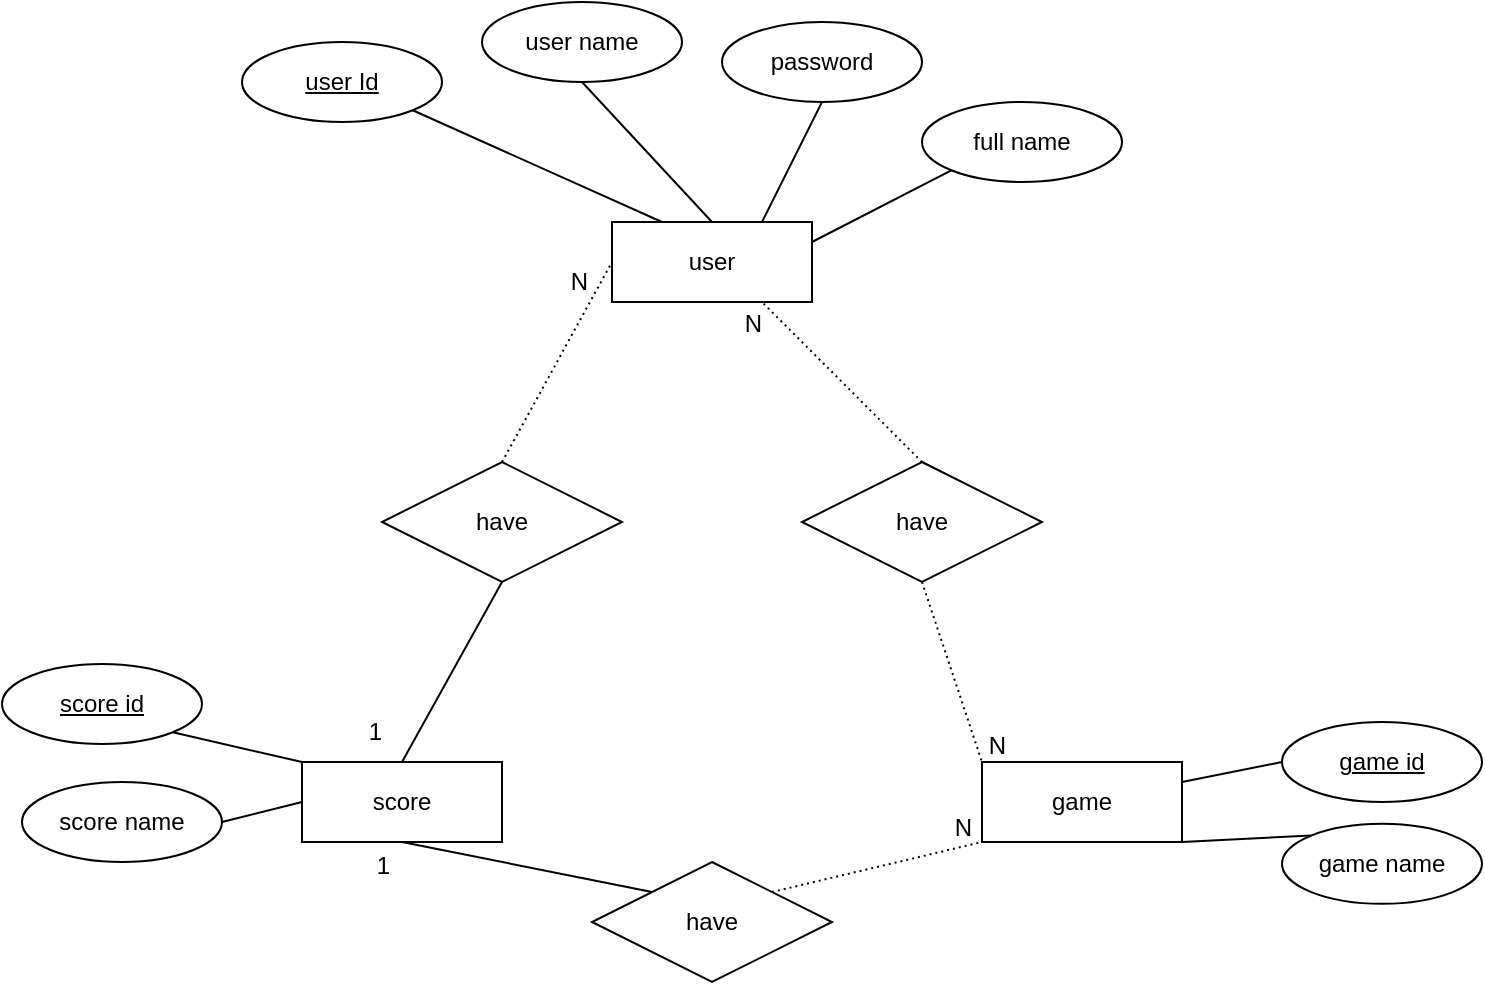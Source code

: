 <mxfile><diagram id="dY0BCQ1CerN_3FXadYJK" name="Page-1"><mxGraphModel dx="1242" dy="587" grid="1" gridSize="10" guides="1" tooltips="1" connect="1" arrows="1" fold="1" page="1" pageScale="1" pageWidth="850" pageHeight="1100" math="0" shadow="0"><root><mxCell id="0"/><mxCell id="1" parent="0"/><mxCell id="2" value="user" style="whiteSpace=wrap;html=1;align=center;" parent="1" vertex="1"><mxGeometry x="315" y="130" width="100" height="40" as="geometry"/></mxCell><mxCell id="4" value="user Id" style="ellipse;whiteSpace=wrap;html=1;align=center;fontStyle=4;" parent="1" vertex="1"><mxGeometry x="130" y="40" width="100" height="40" as="geometry"/></mxCell><mxCell id="5" value="user name" style="ellipse;whiteSpace=wrap;html=1;align=center;" parent="1" vertex="1"><mxGeometry x="250" y="20" width="100" height="40" as="geometry"/></mxCell><mxCell id="6" value="password" style="ellipse;whiteSpace=wrap;html=1;align=center;" parent="1" vertex="1"><mxGeometry x="370" y="30" width="100" height="40" as="geometry"/></mxCell><mxCell id="7" value="full name" style="ellipse;whiteSpace=wrap;html=1;align=center;" parent="1" vertex="1"><mxGeometry x="470" y="70" width="100" height="40" as="geometry"/></mxCell><mxCell id="8" value="game" style="whiteSpace=wrap;html=1;align=center;" parent="1" vertex="1"><mxGeometry x="500" y="400" width="100" height="40" as="geometry"/></mxCell><mxCell id="9" value="game name" style="ellipse;whiteSpace=wrap;html=1;align=center;" parent="1" vertex="1"><mxGeometry x="650" y="430.92" width="100" height="40" as="geometry"/></mxCell><mxCell id="10" value="game id" style="ellipse;whiteSpace=wrap;html=1;align=center;fontStyle=4;" parent="1" vertex="1"><mxGeometry x="650" y="380" width="100" height="40" as="geometry"/></mxCell><mxCell id="11" value="score" style="whiteSpace=wrap;html=1;align=center;" parent="1" vertex="1"><mxGeometry x="160" y="400" width="100" height="40" as="geometry"/></mxCell><mxCell id="12" value="score id" style="ellipse;whiteSpace=wrap;html=1;align=center;fontStyle=4;" parent="1" vertex="1"><mxGeometry x="10.0" y="351" width="100" height="40" as="geometry"/></mxCell><mxCell id="13" value="score name" style="ellipse;whiteSpace=wrap;html=1;align=center;" parent="1" vertex="1"><mxGeometry x="20" y="410" width="100" height="40" as="geometry"/></mxCell><mxCell id="14" value="have" style="shape=rhombus;perimeter=rhombusPerimeter;whiteSpace=wrap;html=1;align=center;" parent="1" vertex="1"><mxGeometry x="410" y="250" width="120" height="60" as="geometry"/></mxCell><mxCell id="24" value="" style="endArrow=none;html=1;rounded=0;exitX=1;exitY=0.25;exitDx=0;exitDy=0;entryX=0;entryY=1;entryDx=0;entryDy=0;" parent="1" source="2" target="7" edge="1"><mxGeometry relative="1" as="geometry"><mxPoint x="410" y="350" as="sourcePoint"/><mxPoint x="570" y="350" as="targetPoint"/></mxGeometry></mxCell><mxCell id="25" value="" style="endArrow=none;html=1;rounded=0;exitX=0.75;exitY=0;exitDx=0;exitDy=0;entryX=0.5;entryY=1;entryDx=0;entryDy=0;" parent="1" source="2" target="6" edge="1"><mxGeometry relative="1" as="geometry"><mxPoint x="467.68" y="270" as="sourcePoint"/><mxPoint x="532.325" y="295.858" as="targetPoint"/></mxGeometry></mxCell><mxCell id="26" value="" style="endArrow=none;html=1;rounded=0;exitX=0.5;exitY=1;exitDx=0;exitDy=0;entryX=0.5;entryY=0;entryDx=0;entryDy=0;" parent="1" source="5" target="2" edge="1"><mxGeometry relative="1" as="geometry"><mxPoint x="410" y="220" as="sourcePoint"/><mxPoint x="474.645" y="245.858" as="targetPoint"/></mxGeometry></mxCell><mxCell id="27" value="" style="endArrow=none;html=1;rounded=0;exitX=1;exitY=1;exitDx=0;exitDy=0;entryX=0.25;entryY=0;entryDx=0;entryDy=0;" parent="1" source="4" target="2" edge="1"><mxGeometry relative="1" as="geometry"><mxPoint x="335.36" y="230" as="sourcePoint"/><mxPoint x="400.005" y="255.858" as="targetPoint"/></mxGeometry></mxCell><mxCell id="28" value="" style="endArrow=none;html=1;rounded=0;exitX=1;exitY=0.25;exitDx=0;exitDy=0;entryX=0;entryY=0.5;entryDx=0;entryDy=0;" parent="1" source="8" target="10" edge="1"><mxGeometry relative="1" as="geometry"><mxPoint x="510" y="340" as="sourcePoint"/><mxPoint x="574.645" y="365.858" as="targetPoint"/></mxGeometry></mxCell><mxCell id="29" value="" style="endArrow=none;html=1;rounded=0;exitX=1;exitY=1;exitDx=0;exitDy=0;entryX=0;entryY=0;entryDx=0;entryDy=0;" parent="1" source="8" target="9" edge="1"><mxGeometry relative="1" as="geometry"><mxPoint x="500" y="500" as="sourcePoint"/><mxPoint x="564.645" y="525.858" as="targetPoint"/></mxGeometry></mxCell><mxCell id="30" value="" style="endArrow=none;html=1;rounded=0;exitX=0;exitY=0.5;exitDx=0;exitDy=0;entryX=1;entryY=0.5;entryDx=0;entryDy=0;" parent="1" source="11" target="13" edge="1"><mxGeometry relative="1" as="geometry"><mxPoint x="77.68" y="340" as="sourcePoint"/><mxPoint x="142.325" y="365.858" as="targetPoint"/></mxGeometry></mxCell><mxCell id="31" value="" style="endArrow=none;html=1;rounded=0;exitX=1;exitY=1;exitDx=0;exitDy=0;entryX=0;entryY=0;entryDx=0;entryDy=0;" parent="1" source="12" target="11" edge="1"><mxGeometry relative="1" as="geometry"><mxPoint x="-4.64" y="294.14" as="sourcePoint"/><mxPoint x="60.005" y="319.998" as="targetPoint"/></mxGeometry></mxCell><mxCell id="32" value="have" style="shape=rhombus;perimeter=rhombusPerimeter;whiteSpace=wrap;html=1;align=center;" parent="1" vertex="1"><mxGeometry x="305" y="450" width="120" height="60" as="geometry"/></mxCell><mxCell id="33" value="have" style="shape=rhombus;perimeter=rhombusPerimeter;whiteSpace=wrap;html=1;align=center;" parent="1" vertex="1"><mxGeometry x="200" y="250" width="120" height="60" as="geometry"/></mxCell><mxCell id="34" value="" style="endArrow=none;html=1;rounded=0;entryX=0.5;entryY=1;entryDx=0;entryDy=0;exitX=0.5;exitY=0;exitDx=0;exitDy=0;" parent="1" target="33" edge="1"><mxGeometry relative="1" as="geometry"><mxPoint x="210" y="400" as="sourcePoint"/><mxPoint x="215" y="340" as="targetPoint"/></mxGeometry></mxCell><mxCell id="41" value="" style="endArrow=none;html=1;rounded=0;dashed=1;dashPattern=1 2;exitX=0.5;exitY=0;exitDx=0;exitDy=0;entryX=0.75;entryY=1;entryDx=0;entryDy=0;" parent="1" source="14" target="2" edge="1"><mxGeometry relative="1" as="geometry"><mxPoint x="330" y="360" as="sourcePoint"/><mxPoint x="490" y="360" as="targetPoint"/></mxGeometry></mxCell><mxCell id="43" value="" style="endArrow=none;html=1;rounded=0;dashed=1;dashPattern=1 2;exitX=0.5;exitY=1;exitDx=0;exitDy=0;entryX=0;entryY=0;entryDx=0;entryDy=0;" parent="1" source="14" target="8" edge="1"><mxGeometry relative="1" as="geometry"><mxPoint x="330" y="360" as="sourcePoint"/><mxPoint x="490" y="360" as="targetPoint"/></mxGeometry></mxCell><mxCell id="44" value="N" style="resizable=0;html=1;align=right;verticalAlign=bottom;" parent="43" connectable="0" vertex="1"><mxGeometry x="1" relative="1" as="geometry"><mxPoint x="12" as="offset"/></mxGeometry></mxCell><mxCell id="46" value="" style="endArrow=none;html=1;rounded=0;dashed=1;dashPattern=1 2;entryX=0;entryY=0.5;entryDx=0;entryDy=0;exitX=0.5;exitY=0;exitDx=0;exitDy=0;" parent="1" source="33" target="2" edge="1"><mxGeometry relative="1" as="geometry"><mxPoint x="190" y="380" as="sourcePoint"/><mxPoint x="350" y="380" as="targetPoint"/></mxGeometry></mxCell><mxCell id="48" value="" style="endArrow=none;html=1;rounded=0;entryX=0.5;entryY=1;entryDx=0;entryDy=0;exitX=0;exitY=0;exitDx=0;exitDy=0;" parent="1" source="32" target="11" edge="1"><mxGeometry relative="1" as="geometry"><mxPoint x="190" y="510" as="sourcePoint"/><mxPoint x="350" y="510" as="targetPoint"/></mxGeometry></mxCell><mxCell id="49" value="1" style="resizable=0;html=1;align=right;verticalAlign=bottom;" parent="48" connectable="0" vertex="1"><mxGeometry x="1" relative="1" as="geometry"><mxPoint x="-5" y="21" as="offset"/></mxGeometry></mxCell><mxCell id="50" value="" style="endArrow=none;html=1;rounded=0;dashed=1;dashPattern=1 2;exitX=1;exitY=0;exitDx=0;exitDy=0;entryX=0;entryY=1;entryDx=0;entryDy=0;" parent="1" source="32" target="8" edge="1"><mxGeometry relative="1" as="geometry"><mxPoint x="280" y="550" as="sourcePoint"/><mxPoint x="440" y="550" as="targetPoint"/></mxGeometry></mxCell><mxCell id="51" value="N" style="resizable=0;html=1;align=right;verticalAlign=bottom;" parent="50" connectable="0" vertex="1"><mxGeometry x="1" relative="1" as="geometry"><mxPoint x="-5" y="2" as="offset"/></mxGeometry></mxCell><mxCell id="52" value="N" style="resizable=0;html=1;align=right;verticalAlign=bottom;" parent="1" connectable="0" vertex="1"><mxGeometry x="390.0" y="189.996" as="geometry"/></mxCell><mxCell id="53" value="N" style="resizable=0;html=1;align=right;verticalAlign=bottom;" parent="1" connectable="0" vertex="1"><mxGeometry x="529.998" y="120.002" as="geometry"><mxPoint x="-226" y="48" as="offset"/></mxGeometry></mxCell><mxCell id="54" value="1" style="resizable=0;html=1;align=right;verticalAlign=bottom;" parent="1" connectable="0" vertex="1"><mxGeometry x="214.929" y="470.917" as="geometry"><mxPoint x="-14" y="-77" as="offset"/></mxGeometry></mxCell></root></mxGraphModel></diagram></mxfile>